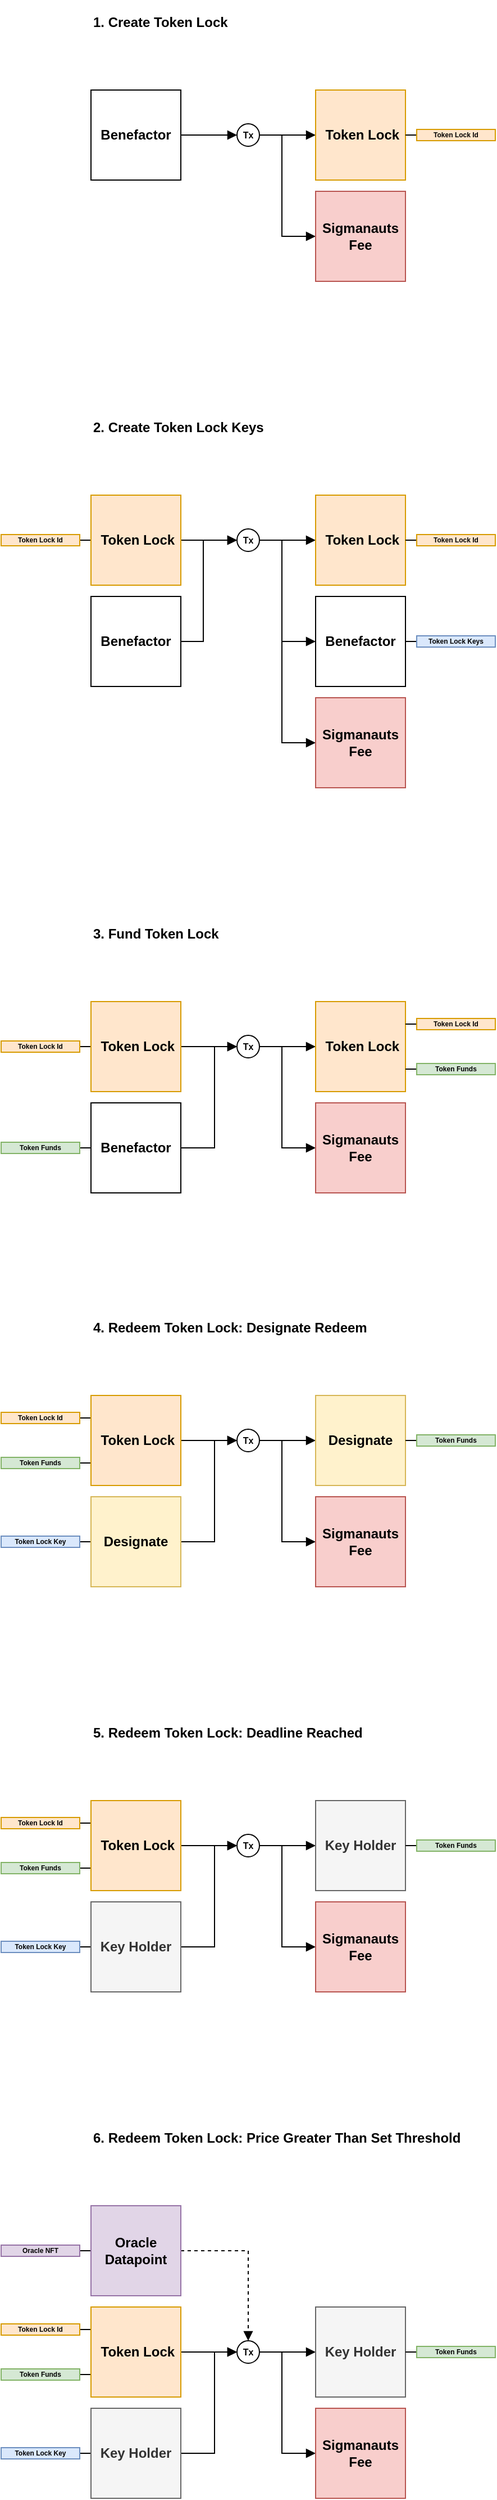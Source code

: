 <mxfile version="21.7.5" type="device">
  <diagram name="v1" id="09Bx-n4htauvKq4cqUK4">
    <mxGraphModel dx="1508" dy="929" grid="1" gridSize="10" guides="1" tooltips="1" connect="1" arrows="1" fold="1" page="1" pageScale="1" pageWidth="1100" pageHeight="850" math="0" shadow="0">
      <root>
        <mxCell id="0" />
        <mxCell id="1" parent="0" />
        <mxCell id="z9FmpwOvhVbVILPvB1TD-1" value="1. Create Token Lock" style="text;html=1;strokeColor=none;fillColor=none;align=left;verticalAlign=middle;whiteSpace=wrap;rounded=0;fontStyle=1" vertex="1" parent="1">
          <mxGeometry x="370" y="40" width="160" height="40" as="geometry" />
        </mxCell>
        <mxCell id="z9FmpwOvhVbVILPvB1TD-44" style="edgeStyle=orthogonalEdgeStyle;rounded=0;orthogonalLoop=1;jettySize=auto;html=1;endArrow=block;endFill=1;" edge="1" parent="1" source="z9FmpwOvhVbVILPvB1TD-41" target="z9FmpwOvhVbVILPvB1TD-42">
          <mxGeometry relative="1" as="geometry" />
        </mxCell>
        <mxCell id="z9FmpwOvhVbVILPvB1TD-41" value="Benefactor" style="whiteSpace=wrap;html=1;aspect=fixed;fontStyle=1;fontSize=12;" vertex="1" parent="1">
          <mxGeometry x="370" y="120" width="80" height="80" as="geometry" />
        </mxCell>
        <mxCell id="z9FmpwOvhVbVILPvB1TD-45" style="edgeStyle=orthogonalEdgeStyle;rounded=0;orthogonalLoop=1;jettySize=auto;html=1;exitX=1;exitY=0.5;exitDx=0;exitDy=0;endArrow=block;endFill=1;" edge="1" parent="1" source="z9FmpwOvhVbVILPvB1TD-42" target="z9FmpwOvhVbVILPvB1TD-43">
          <mxGeometry relative="1" as="geometry" />
        </mxCell>
        <mxCell id="z9FmpwOvhVbVILPvB1TD-51" style="edgeStyle=orthogonalEdgeStyle;rounded=0;orthogonalLoop=1;jettySize=auto;html=1;exitX=1;exitY=0.5;exitDx=0;exitDy=0;entryX=0;entryY=0.5;entryDx=0;entryDy=0;endArrow=block;endFill=1;" edge="1" parent="1" source="z9FmpwOvhVbVILPvB1TD-42" target="z9FmpwOvhVbVILPvB1TD-50">
          <mxGeometry relative="1" as="geometry">
            <Array as="points">
              <mxPoint x="540" y="160" />
              <mxPoint x="540" y="250" />
            </Array>
          </mxGeometry>
        </mxCell>
        <mxCell id="z9FmpwOvhVbVILPvB1TD-42" value="Tx" style="ellipse;whiteSpace=wrap;html=1;aspect=fixed;fontSize=8;fontStyle=1" vertex="1" parent="1">
          <mxGeometry x="500" y="150" width="20" height="20" as="geometry" />
        </mxCell>
        <mxCell id="z9FmpwOvhVbVILPvB1TD-43" value="&amp;nbsp;Token Lock" style="whiteSpace=wrap;html=1;aspect=fixed;fontSize=12;fillColor=#ffe6cc;strokeColor=#d79b00;fontStyle=1" vertex="1" parent="1">
          <mxGeometry x="570" y="120" width="80" height="80" as="geometry" />
        </mxCell>
        <mxCell id="z9FmpwOvhVbVILPvB1TD-65" style="edgeStyle=orthogonalEdgeStyle;rounded=0;orthogonalLoop=1;jettySize=auto;html=1;exitX=0;exitY=0.5;exitDx=0;exitDy=0;entryX=1;entryY=0.5;entryDx=0;entryDy=0;endArrow=none;endFill=0;" edge="1" parent="1" source="z9FmpwOvhVbVILPvB1TD-46" target="z9FmpwOvhVbVILPvB1TD-43">
          <mxGeometry relative="1" as="geometry" />
        </mxCell>
        <mxCell id="z9FmpwOvhVbVILPvB1TD-46" value="Token Lock Id" style="rounded=0;whiteSpace=wrap;html=1;fontSize=6;fillColor=#ffe6cc;strokeColor=#d79b00;fontStyle=1;" vertex="1" parent="1">
          <mxGeometry x="660" y="155" width="70" height="10" as="geometry" />
        </mxCell>
        <mxCell id="z9FmpwOvhVbVILPvB1TD-48" style="edgeStyle=orthogonalEdgeStyle;rounded=0;orthogonalLoop=1;jettySize=auto;html=1;exitX=0.5;exitY=1;exitDx=0;exitDy=0;" edge="1" parent="1" source="z9FmpwOvhVbVILPvB1TD-46" target="z9FmpwOvhVbVILPvB1TD-46">
          <mxGeometry relative="1" as="geometry" />
        </mxCell>
        <mxCell id="z9FmpwOvhVbVILPvB1TD-50" value="Sigmanauts Fee" style="whiteSpace=wrap;html=1;aspect=fixed;fontSize=12;fillColor=#f8cecc;strokeColor=#b85450;fontStyle=1" vertex="1" parent="1">
          <mxGeometry x="570" y="210" width="80" height="80" as="geometry" />
        </mxCell>
        <mxCell id="z9FmpwOvhVbVILPvB1TD-52" value="2. Create Token Lock Keys" style="text;html=1;strokeColor=none;fillColor=none;align=left;verticalAlign=middle;whiteSpace=wrap;rounded=0;fontStyle=1" vertex="1" parent="1">
          <mxGeometry x="370" y="400" width="160" height="40" as="geometry" />
        </mxCell>
        <mxCell id="z9FmpwOvhVbVILPvB1TD-53" style="edgeStyle=orthogonalEdgeStyle;rounded=0;orthogonalLoop=1;jettySize=auto;html=1;endArrow=block;endFill=1;entryX=0;entryY=0.5;entryDx=0;entryDy=0;" edge="1" parent="1" source="z9FmpwOvhVbVILPvB1TD-54" target="z9FmpwOvhVbVILPvB1TD-57">
          <mxGeometry relative="1" as="geometry">
            <Array as="points">
              <mxPoint x="470" y="610" />
              <mxPoint x="470" y="520" />
            </Array>
          </mxGeometry>
        </mxCell>
        <mxCell id="z9FmpwOvhVbVILPvB1TD-54" value="Benefactor" style="whiteSpace=wrap;html=1;aspect=fixed;fontStyle=1;fontSize=12;" vertex="1" parent="1">
          <mxGeometry x="370" y="570" width="80" height="80" as="geometry" />
        </mxCell>
        <mxCell id="z9FmpwOvhVbVILPvB1TD-55" style="edgeStyle=orthogonalEdgeStyle;rounded=0;orthogonalLoop=1;jettySize=auto;html=1;exitX=1;exitY=0.5;exitDx=0;exitDy=0;endArrow=block;endFill=1;" edge="1" parent="1" source="z9FmpwOvhVbVILPvB1TD-57" target="z9FmpwOvhVbVILPvB1TD-59">
          <mxGeometry relative="1" as="geometry" />
        </mxCell>
        <mxCell id="z9FmpwOvhVbVILPvB1TD-56" style="edgeStyle=orthogonalEdgeStyle;rounded=0;orthogonalLoop=1;jettySize=auto;html=1;exitX=1;exitY=0.5;exitDx=0;exitDy=0;entryX=0;entryY=0.5;entryDx=0;entryDy=0;endArrow=block;endFill=1;" edge="1" parent="1" source="z9FmpwOvhVbVILPvB1TD-57" target="z9FmpwOvhVbVILPvB1TD-62">
          <mxGeometry relative="1" as="geometry">
            <Array as="points">
              <mxPoint x="540" y="520" />
              <mxPoint x="540" y="700" />
            </Array>
          </mxGeometry>
        </mxCell>
        <mxCell id="z9FmpwOvhVbVILPvB1TD-96" style="edgeStyle=orthogonalEdgeStyle;rounded=0;orthogonalLoop=1;jettySize=auto;html=1;exitX=1;exitY=0.5;exitDx=0;exitDy=0;entryX=0;entryY=0.5;entryDx=0;entryDy=0;endArrow=block;endFill=1;" edge="1" parent="1" source="z9FmpwOvhVbVILPvB1TD-57" target="z9FmpwOvhVbVILPvB1TD-93">
          <mxGeometry relative="1" as="geometry">
            <Array as="points">
              <mxPoint x="540" y="520" />
              <mxPoint x="540" y="610" />
            </Array>
          </mxGeometry>
        </mxCell>
        <mxCell id="z9FmpwOvhVbVILPvB1TD-57" value="Tx" style="ellipse;whiteSpace=wrap;html=1;aspect=fixed;fontSize=8;fontStyle=1" vertex="1" parent="1">
          <mxGeometry x="500" y="510" width="20" height="20" as="geometry" />
        </mxCell>
        <mxCell id="z9FmpwOvhVbVILPvB1TD-59" value="&amp;nbsp;Token Lock" style="whiteSpace=wrap;html=1;aspect=fixed;fontSize=12;fillColor=#ffe6cc;strokeColor=#d79b00;fontStyle=1" vertex="1" parent="1">
          <mxGeometry x="570" y="480" width="80" height="80" as="geometry" />
        </mxCell>
        <mxCell id="z9FmpwOvhVbVILPvB1TD-61" style="edgeStyle=orthogonalEdgeStyle;rounded=0;orthogonalLoop=1;jettySize=auto;html=1;exitX=0.5;exitY=1;exitDx=0;exitDy=0;" edge="1" parent="1">
          <mxGeometry relative="1" as="geometry">
            <mxPoint x="695" y="525" as="sourcePoint" />
            <mxPoint x="695" y="525" as="targetPoint" />
          </mxGeometry>
        </mxCell>
        <mxCell id="z9FmpwOvhVbVILPvB1TD-62" value="Sigmanauts Fee" style="whiteSpace=wrap;html=1;aspect=fixed;fontSize=12;fillColor=#f8cecc;strokeColor=#b85450;fontStyle=1" vertex="1" parent="1">
          <mxGeometry x="570" y="660" width="80" height="80" as="geometry" />
        </mxCell>
        <mxCell id="z9FmpwOvhVbVILPvB1TD-68" style="edgeStyle=orthogonalEdgeStyle;rounded=0;orthogonalLoop=1;jettySize=auto;html=1;exitX=0;exitY=0.5;exitDx=0;exitDy=0;entryX=1;entryY=0.5;entryDx=0;entryDy=0;endArrow=none;endFill=0;" edge="1" parent="1" source="z9FmpwOvhVbVILPvB1TD-67" target="z9FmpwOvhVbVILPvB1TD-59">
          <mxGeometry relative="1" as="geometry" />
        </mxCell>
        <mxCell id="z9FmpwOvhVbVILPvB1TD-67" value="Token Lock Id" style="rounded=0;whiteSpace=wrap;html=1;fontSize=6;fillColor=#ffe6cc;strokeColor=#d79b00;fontStyle=1;" vertex="1" parent="1">
          <mxGeometry x="660" y="515" width="70" height="10" as="geometry" />
        </mxCell>
        <mxCell id="z9FmpwOvhVbVILPvB1TD-71" value="3. Fund Token Lock" style="text;html=1;strokeColor=none;fillColor=none;align=left;verticalAlign=middle;whiteSpace=wrap;rounded=0;fontStyle=1" vertex="1" parent="1">
          <mxGeometry x="370" y="850" width="310" height="40" as="geometry" />
        </mxCell>
        <mxCell id="z9FmpwOvhVbVILPvB1TD-72" style="edgeStyle=orthogonalEdgeStyle;rounded=0;orthogonalLoop=1;jettySize=auto;html=1;endArrow=block;endFill=1;entryX=0;entryY=0.5;entryDx=0;entryDy=0;" edge="1" parent="1" source="z9FmpwOvhVbVILPvB1TD-73" target="z9FmpwOvhVbVILPvB1TD-76">
          <mxGeometry relative="1" as="geometry">
            <Array as="points">
              <mxPoint x="480" y="1060" />
              <mxPoint x="480" y="970" />
            </Array>
          </mxGeometry>
        </mxCell>
        <mxCell id="z9FmpwOvhVbVILPvB1TD-124" style="edgeStyle=orthogonalEdgeStyle;rounded=0;orthogonalLoop=1;jettySize=auto;html=1;exitX=0;exitY=0.5;exitDx=0;exitDy=0;entryX=1;entryY=0.5;entryDx=0;entryDy=0;endArrow=none;endFill=0;" edge="1" parent="1" source="z9FmpwOvhVbVILPvB1TD-73" target="z9FmpwOvhVbVILPvB1TD-123">
          <mxGeometry relative="1" as="geometry" />
        </mxCell>
        <mxCell id="z9FmpwOvhVbVILPvB1TD-73" value="Benefactor" style="whiteSpace=wrap;html=1;aspect=fixed;fontStyle=1;fontSize=12;" vertex="1" parent="1">
          <mxGeometry x="370" y="1020" width="80" height="80" as="geometry" />
        </mxCell>
        <mxCell id="z9FmpwOvhVbVILPvB1TD-74" style="edgeStyle=orthogonalEdgeStyle;rounded=0;orthogonalLoop=1;jettySize=auto;html=1;exitX=1;exitY=0.5;exitDx=0;exitDy=0;endArrow=block;endFill=1;entryX=0;entryY=0.5;entryDx=0;entryDy=0;" edge="1" parent="1" source="z9FmpwOvhVbVILPvB1TD-76" target="z9FmpwOvhVbVILPvB1TD-157">
          <mxGeometry relative="1" as="geometry">
            <mxPoint x="570.0" y="970" as="targetPoint" />
          </mxGeometry>
        </mxCell>
        <mxCell id="z9FmpwOvhVbVILPvB1TD-75" style="edgeStyle=orthogonalEdgeStyle;rounded=0;orthogonalLoop=1;jettySize=auto;html=1;exitX=1;exitY=0.5;exitDx=0;exitDy=0;entryX=0;entryY=0.5;entryDx=0;entryDy=0;endArrow=block;endFill=1;" edge="1" parent="1" source="z9FmpwOvhVbVILPvB1TD-76" target="z9FmpwOvhVbVILPvB1TD-79">
          <mxGeometry relative="1" as="geometry">
            <Array as="points">
              <mxPoint x="540" y="970" />
              <mxPoint x="540" y="1060" />
            </Array>
          </mxGeometry>
        </mxCell>
        <mxCell id="z9FmpwOvhVbVILPvB1TD-76" value="Tx" style="ellipse;whiteSpace=wrap;html=1;aspect=fixed;fontSize=8;fontStyle=1" vertex="1" parent="1">
          <mxGeometry x="500" y="960" width="20" height="20" as="geometry" />
        </mxCell>
        <mxCell id="z9FmpwOvhVbVILPvB1TD-79" value="Sigmanauts Fee" style="whiteSpace=wrap;html=1;aspect=fixed;fontSize=12;fillColor=#f8cecc;strokeColor=#b85450;fontStyle=1" vertex="1" parent="1">
          <mxGeometry x="570" y="1020" width="80" height="80" as="geometry" />
        </mxCell>
        <mxCell id="z9FmpwOvhVbVILPvB1TD-90" style="edgeStyle=orthogonalEdgeStyle;rounded=0;orthogonalLoop=1;jettySize=auto;html=1;exitX=0;exitY=0.5;exitDx=0;exitDy=0;entryX=1;entryY=0.5;entryDx=0;entryDy=0;endArrow=none;endFill=0;" edge="1" parent="1" source="z9FmpwOvhVbVILPvB1TD-84" target="z9FmpwOvhVbVILPvB1TD-87">
          <mxGeometry relative="1" as="geometry" />
        </mxCell>
        <mxCell id="z9FmpwOvhVbVILPvB1TD-91" style="edgeStyle=orthogonalEdgeStyle;rounded=0;orthogonalLoop=1;jettySize=auto;html=1;exitX=1;exitY=0.5;exitDx=0;exitDy=0;entryX=0;entryY=0.5;entryDx=0;entryDy=0;endArrow=block;endFill=1;" edge="1" parent="1" source="z9FmpwOvhVbVILPvB1TD-84" target="z9FmpwOvhVbVILPvB1TD-57">
          <mxGeometry relative="1" as="geometry" />
        </mxCell>
        <mxCell id="z9FmpwOvhVbVILPvB1TD-84" value="&amp;nbsp;Token Lock" style="whiteSpace=wrap;html=1;aspect=fixed;fontSize=12;fillColor=#ffe6cc;strokeColor=#d79b00;fontStyle=1" vertex="1" parent="1">
          <mxGeometry x="370" y="480" width="80" height="80" as="geometry" />
        </mxCell>
        <mxCell id="z9FmpwOvhVbVILPvB1TD-85" style="edgeStyle=orthogonalEdgeStyle;rounded=0;orthogonalLoop=1;jettySize=auto;html=1;exitX=0.5;exitY=1;exitDx=0;exitDy=0;" edge="1" parent="1">
          <mxGeometry relative="1" as="geometry">
            <mxPoint x="495" y="525" as="sourcePoint" />
            <mxPoint x="495" y="525" as="targetPoint" />
          </mxGeometry>
        </mxCell>
        <mxCell id="z9FmpwOvhVbVILPvB1TD-87" value="Token Lock Id" style="rounded=0;whiteSpace=wrap;html=1;fontSize=6;fillColor=#ffe6cc;strokeColor=#d79b00;fontStyle=1;" vertex="1" parent="1">
          <mxGeometry x="290" y="515" width="70" height="10" as="geometry" />
        </mxCell>
        <mxCell id="z9FmpwOvhVbVILPvB1TD-95" style="edgeStyle=orthogonalEdgeStyle;rounded=0;orthogonalLoop=1;jettySize=auto;html=1;exitX=1;exitY=0.5;exitDx=0;exitDy=0;entryX=0;entryY=0.5;entryDx=0;entryDy=0;endArrow=none;endFill=0;" edge="1" parent="1" source="z9FmpwOvhVbVILPvB1TD-93" target="z9FmpwOvhVbVILPvB1TD-94">
          <mxGeometry relative="1" as="geometry" />
        </mxCell>
        <mxCell id="z9FmpwOvhVbVILPvB1TD-93" value="Benefactor" style="whiteSpace=wrap;html=1;aspect=fixed;fontStyle=1;fontSize=12;" vertex="1" parent="1">
          <mxGeometry x="570" y="570" width="80" height="80" as="geometry" />
        </mxCell>
        <mxCell id="z9FmpwOvhVbVILPvB1TD-94" value="Token Lock Keys" style="rounded=0;whiteSpace=wrap;html=1;fontSize=6;fillColor=#dae8fc;strokeColor=#6c8ebf;fontStyle=1;" vertex="1" parent="1">
          <mxGeometry x="660" y="605" width="70" height="10" as="geometry" />
        </mxCell>
        <mxCell id="z9FmpwOvhVbVILPvB1TD-123" value="Token Funds" style="rounded=0;whiteSpace=wrap;html=1;fontSize=6;fillColor=#d5e8d4;strokeColor=#82b366;fontStyle=1;" vertex="1" parent="1">
          <mxGeometry x="290" y="1055" width="70" height="10" as="geometry" />
        </mxCell>
        <mxCell id="z9FmpwOvhVbVILPvB1TD-126" value="4. Redeem Token Lock: Designate Redeem" style="text;html=1;strokeColor=none;fillColor=none;align=left;verticalAlign=middle;whiteSpace=wrap;rounded=0;fontStyle=1" vertex="1" parent="1">
          <mxGeometry x="370" y="1200" width="310" height="40" as="geometry" />
        </mxCell>
        <mxCell id="z9FmpwOvhVbVILPvB1TD-127" style="edgeStyle=orthogonalEdgeStyle;rounded=0;orthogonalLoop=1;jettySize=auto;html=1;endArrow=block;endFill=1;entryX=0;entryY=0.5;entryDx=0;entryDy=0;" edge="1" parent="1" source="z9FmpwOvhVbVILPvB1TD-129" target="z9FmpwOvhVbVILPvB1TD-132">
          <mxGeometry relative="1" as="geometry">
            <Array as="points">
              <mxPoint x="480" y="1410" />
              <mxPoint x="480" y="1320" />
            </Array>
          </mxGeometry>
        </mxCell>
        <mxCell id="z9FmpwOvhVbVILPvB1TD-128" style="edgeStyle=orthogonalEdgeStyle;rounded=0;orthogonalLoop=1;jettySize=auto;html=1;exitX=0;exitY=0.5;exitDx=0;exitDy=0;entryX=1;entryY=0.5;entryDx=0;entryDy=0;endArrow=none;endFill=0;" edge="1" parent="1" source="z9FmpwOvhVbVILPvB1TD-129" target="z9FmpwOvhVbVILPvB1TD-151">
          <mxGeometry relative="1" as="geometry" />
        </mxCell>
        <mxCell id="z9FmpwOvhVbVILPvB1TD-129" value="Designate" style="whiteSpace=wrap;html=1;aspect=fixed;fontStyle=1;fontSize=12;fillColor=#fff2cc;strokeColor=#d6b656;" vertex="1" parent="1">
          <mxGeometry x="370" y="1370" width="80" height="80" as="geometry" />
        </mxCell>
        <mxCell id="z9FmpwOvhVbVILPvB1TD-130" style="edgeStyle=orthogonalEdgeStyle;rounded=0;orthogonalLoop=1;jettySize=auto;html=1;exitX=1;exitY=0.5;exitDx=0;exitDy=0;endArrow=block;endFill=1;" edge="1" parent="1" source="z9FmpwOvhVbVILPvB1TD-132" target="z9FmpwOvhVbVILPvB1TD-133">
          <mxGeometry relative="1" as="geometry" />
        </mxCell>
        <mxCell id="z9FmpwOvhVbVILPvB1TD-131" style="edgeStyle=orthogonalEdgeStyle;rounded=0;orthogonalLoop=1;jettySize=auto;html=1;exitX=1;exitY=0.5;exitDx=0;exitDy=0;entryX=0;entryY=0.5;entryDx=0;entryDy=0;endArrow=block;endFill=1;" edge="1" parent="1" source="z9FmpwOvhVbVILPvB1TD-132" target="z9FmpwOvhVbVILPvB1TD-135">
          <mxGeometry relative="1" as="geometry">
            <Array as="points">
              <mxPoint x="540" y="1320" />
              <mxPoint x="540" y="1410" />
            </Array>
          </mxGeometry>
        </mxCell>
        <mxCell id="z9FmpwOvhVbVILPvB1TD-132" value="Tx" style="ellipse;whiteSpace=wrap;html=1;aspect=fixed;fontSize=8;fontStyle=1" vertex="1" parent="1">
          <mxGeometry x="500" y="1310" width="20" height="20" as="geometry" />
        </mxCell>
        <mxCell id="z9FmpwOvhVbVILPvB1TD-133" value="Designate" style="whiteSpace=wrap;html=1;aspect=fixed;fontSize=12;fontStyle=1;fillColor=#fff2cc;strokeColor=#d6b656;" vertex="1" parent="1">
          <mxGeometry x="570" y="1280" width="80" height="80" as="geometry" />
        </mxCell>
        <mxCell id="z9FmpwOvhVbVILPvB1TD-134" style="edgeStyle=orthogonalEdgeStyle;rounded=0;orthogonalLoop=1;jettySize=auto;html=1;exitX=0.5;exitY=1;exitDx=0;exitDy=0;" edge="1" parent="1">
          <mxGeometry relative="1" as="geometry">
            <mxPoint x="695" y="1325" as="sourcePoint" />
            <mxPoint x="695" y="1325" as="targetPoint" />
          </mxGeometry>
        </mxCell>
        <mxCell id="z9FmpwOvhVbVILPvB1TD-135" value="Sigmanauts Fee" style="whiteSpace=wrap;html=1;aspect=fixed;fontSize=12;fillColor=#f8cecc;strokeColor=#b85450;fontStyle=1" vertex="1" parent="1">
          <mxGeometry x="570" y="1370" width="80" height="80" as="geometry" />
        </mxCell>
        <mxCell id="z9FmpwOvhVbVILPvB1TD-136" style="edgeStyle=orthogonalEdgeStyle;rounded=0;orthogonalLoop=1;jettySize=auto;html=1;exitX=0;exitY=0.5;exitDx=0;exitDy=0;entryX=1;entryY=0.5;entryDx=0;entryDy=0;endArrow=none;endFill=0;" edge="1" parent="1" source="z9FmpwOvhVbVILPvB1TD-137" target="z9FmpwOvhVbVILPvB1TD-133">
          <mxGeometry relative="1" as="geometry" />
        </mxCell>
        <mxCell id="z9FmpwOvhVbVILPvB1TD-137" value="Token Funds" style="rounded=0;whiteSpace=wrap;html=1;fontSize=6;fillColor=#d5e8d4;strokeColor=#82b366;fontStyle=1;" vertex="1" parent="1">
          <mxGeometry x="660" y="1315" width="70" height="10" as="geometry" />
        </mxCell>
        <mxCell id="z9FmpwOvhVbVILPvB1TD-151" value="Token Lock Key" style="rounded=0;whiteSpace=wrap;html=1;fontSize=6;fillColor=#dae8fc;strokeColor=#6c8ebf;fontStyle=1;" vertex="1" parent="1">
          <mxGeometry x="290" y="1405" width="70" height="10" as="geometry" />
        </mxCell>
        <mxCell id="z9FmpwOvhVbVILPvB1TD-157" value="&amp;nbsp;Token Lock" style="whiteSpace=wrap;html=1;aspect=fixed;fontSize=12;fillColor=#ffe6cc;strokeColor=#d79b00;fontStyle=1" vertex="1" parent="1">
          <mxGeometry x="570" y="930" width="80" height="80" as="geometry" />
        </mxCell>
        <mxCell id="z9FmpwOvhVbVILPvB1TD-159" style="edgeStyle=orthogonalEdgeStyle;rounded=0;orthogonalLoop=1;jettySize=auto;html=1;exitX=0;exitY=0.5;exitDx=0;exitDy=0;entryX=1;entryY=0.25;entryDx=0;entryDy=0;endArrow=none;endFill=0;" edge="1" parent="1" source="z9FmpwOvhVbVILPvB1TD-160" target="z9FmpwOvhVbVILPvB1TD-157">
          <mxGeometry relative="1" as="geometry" />
        </mxCell>
        <mxCell id="z9FmpwOvhVbVILPvB1TD-160" value="Token Lock Id" style="rounded=0;whiteSpace=wrap;html=1;fontSize=6;fillColor=#ffe6cc;strokeColor=#d79b00;fontStyle=1;" vertex="1" parent="1">
          <mxGeometry x="660" y="945" width="70" height="10" as="geometry" />
        </mxCell>
        <mxCell id="z9FmpwOvhVbVILPvB1TD-161" style="edgeStyle=orthogonalEdgeStyle;rounded=0;orthogonalLoop=1;jettySize=auto;html=1;exitX=0;exitY=0.5;exitDx=0;exitDy=0;entryX=1;entryY=0.75;entryDx=0;entryDy=0;endArrow=none;endFill=0;" edge="1" parent="1" source="z9FmpwOvhVbVILPvB1TD-162" target="z9FmpwOvhVbVILPvB1TD-157">
          <mxGeometry relative="1" as="geometry" />
        </mxCell>
        <mxCell id="z9FmpwOvhVbVILPvB1TD-162" value="Token Funds" style="rounded=0;whiteSpace=wrap;html=1;fontSize=6;fillColor=#d5e8d4;strokeColor=#82b366;fontStyle=1;" vertex="1" parent="1">
          <mxGeometry x="660" y="985" width="70" height="10" as="geometry" />
        </mxCell>
        <mxCell id="z9FmpwOvhVbVILPvB1TD-171" style="edgeStyle=orthogonalEdgeStyle;rounded=0;orthogonalLoop=1;jettySize=auto;html=1;exitX=0;exitY=0.25;exitDx=0;exitDy=0;entryX=1;entryY=0.5;entryDx=0;entryDy=0;endArrow=none;endFill=0;" edge="1" parent="1" source="z9FmpwOvhVbVILPvB1TD-165" target="z9FmpwOvhVbVILPvB1TD-168">
          <mxGeometry relative="1" as="geometry" />
        </mxCell>
        <mxCell id="z9FmpwOvhVbVILPvB1TD-172" style="edgeStyle=orthogonalEdgeStyle;rounded=0;orthogonalLoop=1;jettySize=auto;html=1;exitX=0;exitY=0.75;exitDx=0;exitDy=0;entryX=1;entryY=0.5;entryDx=0;entryDy=0;endArrow=none;endFill=0;" edge="1" parent="1" source="z9FmpwOvhVbVILPvB1TD-165" target="z9FmpwOvhVbVILPvB1TD-170">
          <mxGeometry relative="1" as="geometry" />
        </mxCell>
        <mxCell id="z9FmpwOvhVbVILPvB1TD-175" style="edgeStyle=orthogonalEdgeStyle;rounded=0;orthogonalLoop=1;jettySize=auto;html=1;exitX=1;exitY=0.5;exitDx=0;exitDy=0;entryX=0;entryY=0.5;entryDx=0;entryDy=0;endArrow=block;endFill=1;" edge="1" parent="1" source="z9FmpwOvhVbVILPvB1TD-165" target="z9FmpwOvhVbVILPvB1TD-132">
          <mxGeometry relative="1" as="geometry" />
        </mxCell>
        <mxCell id="z9FmpwOvhVbVILPvB1TD-165" value="&amp;nbsp;Token Lock" style="whiteSpace=wrap;html=1;aspect=fixed;fontSize=12;fillColor=#ffe6cc;strokeColor=#d79b00;fontStyle=1" vertex="1" parent="1">
          <mxGeometry x="370" y="1280" width="80" height="80" as="geometry" />
        </mxCell>
        <mxCell id="z9FmpwOvhVbVILPvB1TD-168" value="Token Lock Id" style="rounded=0;whiteSpace=wrap;html=1;fontSize=6;fillColor=#ffe6cc;strokeColor=#d79b00;fontStyle=1;" vertex="1" parent="1">
          <mxGeometry x="290" y="1295" width="70" height="10" as="geometry" />
        </mxCell>
        <mxCell id="z9FmpwOvhVbVILPvB1TD-170" value="Token Funds" style="rounded=0;whiteSpace=wrap;html=1;fontSize=6;fillColor=#d5e8d4;strokeColor=#82b366;fontStyle=1;" vertex="1" parent="1">
          <mxGeometry x="290" y="1335" width="70" height="10" as="geometry" />
        </mxCell>
        <mxCell id="z9FmpwOvhVbVILPvB1TD-196" value="5. Redeem Token Lock: Deadline Reached" style="text;html=1;strokeColor=none;fillColor=none;align=left;verticalAlign=middle;whiteSpace=wrap;rounded=0;fontStyle=1" vertex="1" parent="1">
          <mxGeometry x="370" y="1560" width="310" height="40" as="geometry" />
        </mxCell>
        <mxCell id="z9FmpwOvhVbVILPvB1TD-197" style="edgeStyle=orthogonalEdgeStyle;rounded=0;orthogonalLoop=1;jettySize=auto;html=1;endArrow=block;endFill=1;entryX=0;entryY=0.5;entryDx=0;entryDy=0;" edge="1" parent="1" source="z9FmpwOvhVbVILPvB1TD-199" target="z9FmpwOvhVbVILPvB1TD-202">
          <mxGeometry relative="1" as="geometry">
            <Array as="points">
              <mxPoint x="480" y="1770" />
              <mxPoint x="480" y="1680" />
            </Array>
          </mxGeometry>
        </mxCell>
        <mxCell id="z9FmpwOvhVbVILPvB1TD-198" style="edgeStyle=orthogonalEdgeStyle;rounded=0;orthogonalLoop=1;jettySize=auto;html=1;exitX=0;exitY=0.5;exitDx=0;exitDy=0;entryX=1;entryY=0.5;entryDx=0;entryDy=0;endArrow=none;endFill=0;" edge="1" parent="1" source="z9FmpwOvhVbVILPvB1TD-199" target="z9FmpwOvhVbVILPvB1TD-208">
          <mxGeometry relative="1" as="geometry" />
        </mxCell>
        <mxCell id="z9FmpwOvhVbVILPvB1TD-199" value="Key Holder" style="whiteSpace=wrap;html=1;aspect=fixed;fontStyle=1;fontSize=12;fillColor=#f5f5f5;strokeColor=#666666;fontColor=#333333;" vertex="1" parent="1">
          <mxGeometry x="370" y="1730" width="80" height="80" as="geometry" />
        </mxCell>
        <mxCell id="z9FmpwOvhVbVILPvB1TD-200" style="edgeStyle=orthogonalEdgeStyle;rounded=0;orthogonalLoop=1;jettySize=auto;html=1;exitX=1;exitY=0.5;exitDx=0;exitDy=0;endArrow=block;endFill=1;" edge="1" parent="1" source="z9FmpwOvhVbVILPvB1TD-202" target="z9FmpwOvhVbVILPvB1TD-203">
          <mxGeometry relative="1" as="geometry" />
        </mxCell>
        <mxCell id="z9FmpwOvhVbVILPvB1TD-201" style="edgeStyle=orthogonalEdgeStyle;rounded=0;orthogonalLoop=1;jettySize=auto;html=1;exitX=1;exitY=0.5;exitDx=0;exitDy=0;entryX=0;entryY=0.5;entryDx=0;entryDy=0;endArrow=block;endFill=1;" edge="1" parent="1" source="z9FmpwOvhVbVILPvB1TD-202" target="z9FmpwOvhVbVILPvB1TD-205">
          <mxGeometry relative="1" as="geometry">
            <Array as="points">
              <mxPoint x="540" y="1680" />
              <mxPoint x="540" y="1770" />
            </Array>
          </mxGeometry>
        </mxCell>
        <mxCell id="z9FmpwOvhVbVILPvB1TD-202" value="Tx" style="ellipse;whiteSpace=wrap;html=1;aspect=fixed;fontSize=8;fontStyle=1" vertex="1" parent="1">
          <mxGeometry x="500" y="1670" width="20" height="20" as="geometry" />
        </mxCell>
        <mxCell id="z9FmpwOvhVbVILPvB1TD-203" value="Key Holder" style="whiteSpace=wrap;html=1;aspect=fixed;fontSize=12;fontStyle=1;fillColor=#f5f5f5;strokeColor=#666666;fontColor=#333333;" vertex="1" parent="1">
          <mxGeometry x="570" y="1640" width="80" height="80" as="geometry" />
        </mxCell>
        <mxCell id="z9FmpwOvhVbVILPvB1TD-204" style="edgeStyle=orthogonalEdgeStyle;rounded=0;orthogonalLoop=1;jettySize=auto;html=1;exitX=0.5;exitY=1;exitDx=0;exitDy=0;" edge="1" parent="1">
          <mxGeometry relative="1" as="geometry">
            <mxPoint x="695" y="1685" as="sourcePoint" />
            <mxPoint x="695" y="1685" as="targetPoint" />
          </mxGeometry>
        </mxCell>
        <mxCell id="z9FmpwOvhVbVILPvB1TD-205" value="Sigmanauts Fee" style="whiteSpace=wrap;html=1;aspect=fixed;fontSize=12;fillColor=#f8cecc;strokeColor=#b85450;fontStyle=1" vertex="1" parent="1">
          <mxGeometry x="570" y="1730" width="80" height="80" as="geometry" />
        </mxCell>
        <mxCell id="z9FmpwOvhVbVILPvB1TD-206" style="edgeStyle=orthogonalEdgeStyle;rounded=0;orthogonalLoop=1;jettySize=auto;html=1;exitX=0;exitY=0.5;exitDx=0;exitDy=0;entryX=1;entryY=0.5;entryDx=0;entryDy=0;endArrow=none;endFill=0;" edge="1" parent="1" source="z9FmpwOvhVbVILPvB1TD-207" target="z9FmpwOvhVbVILPvB1TD-203">
          <mxGeometry relative="1" as="geometry" />
        </mxCell>
        <mxCell id="z9FmpwOvhVbVILPvB1TD-207" value="Token Funds" style="rounded=0;whiteSpace=wrap;html=1;fontSize=6;fillColor=#d5e8d4;strokeColor=#82b366;fontStyle=1;" vertex="1" parent="1">
          <mxGeometry x="660" y="1675" width="70" height="10" as="geometry" />
        </mxCell>
        <mxCell id="z9FmpwOvhVbVILPvB1TD-208" value="Token Lock Key" style="rounded=0;whiteSpace=wrap;html=1;fontSize=6;fillColor=#dae8fc;strokeColor=#6c8ebf;fontStyle=1;" vertex="1" parent="1">
          <mxGeometry x="290" y="1765" width="70" height="10" as="geometry" />
        </mxCell>
        <mxCell id="z9FmpwOvhVbVILPvB1TD-209" style="edgeStyle=orthogonalEdgeStyle;rounded=0;orthogonalLoop=1;jettySize=auto;html=1;exitX=0;exitY=0.25;exitDx=0;exitDy=0;entryX=1;entryY=0.5;entryDx=0;entryDy=0;endArrow=none;endFill=0;" edge="1" parent="1" source="z9FmpwOvhVbVILPvB1TD-212" target="z9FmpwOvhVbVILPvB1TD-214">
          <mxGeometry relative="1" as="geometry" />
        </mxCell>
        <mxCell id="z9FmpwOvhVbVILPvB1TD-210" style="edgeStyle=orthogonalEdgeStyle;rounded=0;orthogonalLoop=1;jettySize=auto;html=1;exitX=0;exitY=0.75;exitDx=0;exitDy=0;entryX=1;entryY=0.5;entryDx=0;entryDy=0;endArrow=none;endFill=0;" edge="1" parent="1" source="z9FmpwOvhVbVILPvB1TD-212" target="z9FmpwOvhVbVILPvB1TD-215">
          <mxGeometry relative="1" as="geometry" />
        </mxCell>
        <mxCell id="z9FmpwOvhVbVILPvB1TD-211" style="edgeStyle=orthogonalEdgeStyle;rounded=0;orthogonalLoop=1;jettySize=auto;html=1;exitX=1;exitY=0.5;exitDx=0;exitDy=0;entryX=0;entryY=0.5;entryDx=0;entryDy=0;endArrow=block;endFill=1;" edge="1" parent="1" source="z9FmpwOvhVbVILPvB1TD-212" target="z9FmpwOvhVbVILPvB1TD-202">
          <mxGeometry relative="1" as="geometry" />
        </mxCell>
        <mxCell id="z9FmpwOvhVbVILPvB1TD-212" value="&amp;nbsp;Token Lock" style="whiteSpace=wrap;html=1;aspect=fixed;fontSize=12;fillColor=#ffe6cc;strokeColor=#d79b00;fontStyle=1" vertex="1" parent="1">
          <mxGeometry x="370" y="1640" width="80" height="80" as="geometry" />
        </mxCell>
        <mxCell id="z9FmpwOvhVbVILPvB1TD-214" value="Token Lock Id" style="rounded=0;whiteSpace=wrap;html=1;fontSize=6;fillColor=#ffe6cc;strokeColor=#d79b00;fontStyle=1;" vertex="1" parent="1">
          <mxGeometry x="290" y="1655" width="70" height="10" as="geometry" />
        </mxCell>
        <mxCell id="z9FmpwOvhVbVILPvB1TD-215" value="Token Funds" style="rounded=0;whiteSpace=wrap;html=1;fontSize=6;fillColor=#d5e8d4;strokeColor=#82b366;fontStyle=1;" vertex="1" parent="1">
          <mxGeometry x="290" y="1695" width="70" height="10" as="geometry" />
        </mxCell>
        <mxCell id="z9FmpwOvhVbVILPvB1TD-216" value="6. Redeem Token Lock: Price Greater Than Set Threshold" style="text;html=1;strokeColor=none;fillColor=none;align=left;verticalAlign=middle;whiteSpace=wrap;rounded=0;fontStyle=1" vertex="1" parent="1">
          <mxGeometry x="370" y="1920" width="350" height="40" as="geometry" />
        </mxCell>
        <mxCell id="z9FmpwOvhVbVILPvB1TD-217" style="edgeStyle=orthogonalEdgeStyle;rounded=0;orthogonalLoop=1;jettySize=auto;html=1;endArrow=block;endFill=1;entryX=0;entryY=0.5;entryDx=0;entryDy=0;" edge="1" parent="1" source="z9FmpwOvhVbVILPvB1TD-219" target="z9FmpwOvhVbVILPvB1TD-222">
          <mxGeometry relative="1" as="geometry">
            <Array as="points">
              <mxPoint x="480" y="2220" />
              <mxPoint x="480" y="2130" />
            </Array>
          </mxGeometry>
        </mxCell>
        <mxCell id="z9FmpwOvhVbVILPvB1TD-218" style="edgeStyle=orthogonalEdgeStyle;rounded=0;orthogonalLoop=1;jettySize=auto;html=1;exitX=0;exitY=0.5;exitDx=0;exitDy=0;entryX=1;entryY=0.5;entryDx=0;entryDy=0;endArrow=none;endFill=0;" edge="1" parent="1" source="z9FmpwOvhVbVILPvB1TD-219" target="z9FmpwOvhVbVILPvB1TD-228">
          <mxGeometry relative="1" as="geometry" />
        </mxCell>
        <mxCell id="z9FmpwOvhVbVILPvB1TD-219" value="Key Holder" style="whiteSpace=wrap;html=1;aspect=fixed;fontStyle=1;fontSize=12;fillColor=#f5f5f5;strokeColor=#666666;fontColor=#333333;" vertex="1" parent="1">
          <mxGeometry x="370" y="2180" width="80" height="80" as="geometry" />
        </mxCell>
        <mxCell id="z9FmpwOvhVbVILPvB1TD-220" style="edgeStyle=orthogonalEdgeStyle;rounded=0;orthogonalLoop=1;jettySize=auto;html=1;exitX=1;exitY=0.5;exitDx=0;exitDy=0;endArrow=block;endFill=1;" edge="1" parent="1" source="z9FmpwOvhVbVILPvB1TD-222" target="z9FmpwOvhVbVILPvB1TD-223">
          <mxGeometry relative="1" as="geometry" />
        </mxCell>
        <mxCell id="z9FmpwOvhVbVILPvB1TD-221" style="edgeStyle=orthogonalEdgeStyle;rounded=0;orthogonalLoop=1;jettySize=auto;html=1;exitX=1;exitY=0.5;exitDx=0;exitDy=0;entryX=0;entryY=0.5;entryDx=0;entryDy=0;endArrow=block;endFill=1;" edge="1" parent="1" source="z9FmpwOvhVbVILPvB1TD-222" target="z9FmpwOvhVbVILPvB1TD-225">
          <mxGeometry relative="1" as="geometry">
            <Array as="points">
              <mxPoint x="540" y="2130" />
              <mxPoint x="540" y="2220" />
            </Array>
          </mxGeometry>
        </mxCell>
        <mxCell id="z9FmpwOvhVbVILPvB1TD-222" value="Tx" style="ellipse;whiteSpace=wrap;html=1;aspect=fixed;fontSize=8;fontStyle=1" vertex="1" parent="1">
          <mxGeometry x="500" y="2120" width="20" height="20" as="geometry" />
        </mxCell>
        <mxCell id="z9FmpwOvhVbVILPvB1TD-223" value="Key Holder" style="whiteSpace=wrap;html=1;aspect=fixed;fontSize=12;fontStyle=1;fillColor=#f5f5f5;strokeColor=#666666;fontColor=#333333;" vertex="1" parent="1">
          <mxGeometry x="570" y="2090" width="80" height="80" as="geometry" />
        </mxCell>
        <mxCell id="z9FmpwOvhVbVILPvB1TD-224" style="edgeStyle=orthogonalEdgeStyle;rounded=0;orthogonalLoop=1;jettySize=auto;html=1;exitX=0.5;exitY=1;exitDx=0;exitDy=0;" edge="1" parent="1">
          <mxGeometry relative="1" as="geometry">
            <mxPoint x="695" y="2135" as="sourcePoint" />
            <mxPoint x="695" y="2135" as="targetPoint" />
          </mxGeometry>
        </mxCell>
        <mxCell id="z9FmpwOvhVbVILPvB1TD-225" value="Sigmanauts Fee" style="whiteSpace=wrap;html=1;aspect=fixed;fontSize=12;fillColor=#f8cecc;strokeColor=#b85450;fontStyle=1" vertex="1" parent="1">
          <mxGeometry x="570" y="2180" width="80" height="80" as="geometry" />
        </mxCell>
        <mxCell id="z9FmpwOvhVbVILPvB1TD-226" style="edgeStyle=orthogonalEdgeStyle;rounded=0;orthogonalLoop=1;jettySize=auto;html=1;exitX=0;exitY=0.5;exitDx=0;exitDy=0;entryX=1;entryY=0.5;entryDx=0;entryDy=0;endArrow=none;endFill=0;" edge="1" parent="1" source="z9FmpwOvhVbVILPvB1TD-227" target="z9FmpwOvhVbVILPvB1TD-223">
          <mxGeometry relative="1" as="geometry" />
        </mxCell>
        <mxCell id="z9FmpwOvhVbVILPvB1TD-227" value="Token Funds" style="rounded=0;whiteSpace=wrap;html=1;fontSize=6;fillColor=#d5e8d4;strokeColor=#82b366;fontStyle=1;" vertex="1" parent="1">
          <mxGeometry x="660" y="2125" width="70" height="10" as="geometry" />
        </mxCell>
        <mxCell id="z9FmpwOvhVbVILPvB1TD-228" value="Token Lock Key" style="rounded=0;whiteSpace=wrap;html=1;fontSize=6;fillColor=#dae8fc;strokeColor=#6c8ebf;fontStyle=1;" vertex="1" parent="1">
          <mxGeometry x="290" y="2215" width="70" height="10" as="geometry" />
        </mxCell>
        <mxCell id="z9FmpwOvhVbVILPvB1TD-229" style="edgeStyle=orthogonalEdgeStyle;rounded=0;orthogonalLoop=1;jettySize=auto;html=1;exitX=0;exitY=0.25;exitDx=0;exitDy=0;entryX=1;entryY=0.5;entryDx=0;entryDy=0;endArrow=none;endFill=0;" edge="1" parent="1" source="z9FmpwOvhVbVILPvB1TD-232" target="z9FmpwOvhVbVILPvB1TD-234">
          <mxGeometry relative="1" as="geometry" />
        </mxCell>
        <mxCell id="z9FmpwOvhVbVILPvB1TD-230" style="edgeStyle=orthogonalEdgeStyle;rounded=0;orthogonalLoop=1;jettySize=auto;html=1;exitX=0;exitY=0.75;exitDx=0;exitDy=0;entryX=1;entryY=0.5;entryDx=0;entryDy=0;endArrow=none;endFill=0;" edge="1" parent="1" source="z9FmpwOvhVbVILPvB1TD-232" target="z9FmpwOvhVbVILPvB1TD-235">
          <mxGeometry relative="1" as="geometry" />
        </mxCell>
        <mxCell id="z9FmpwOvhVbVILPvB1TD-231" style="edgeStyle=orthogonalEdgeStyle;rounded=0;orthogonalLoop=1;jettySize=auto;html=1;exitX=1;exitY=0.5;exitDx=0;exitDy=0;entryX=0;entryY=0.5;entryDx=0;entryDy=0;endArrow=block;endFill=1;" edge="1" parent="1" source="z9FmpwOvhVbVILPvB1TD-232" target="z9FmpwOvhVbVILPvB1TD-222">
          <mxGeometry relative="1" as="geometry" />
        </mxCell>
        <mxCell id="z9FmpwOvhVbVILPvB1TD-232" value="&amp;nbsp;Token Lock" style="whiteSpace=wrap;html=1;aspect=fixed;fontSize=12;fillColor=#ffe6cc;strokeColor=#d79b00;fontStyle=1" vertex="1" parent="1">
          <mxGeometry x="370" y="2090" width="80" height="80" as="geometry" />
        </mxCell>
        <mxCell id="z9FmpwOvhVbVILPvB1TD-234" value="Token Lock Id" style="rounded=0;whiteSpace=wrap;html=1;fontSize=6;fillColor=#ffe6cc;strokeColor=#d79b00;fontStyle=1;" vertex="1" parent="1">
          <mxGeometry x="290" y="2105" width="70" height="10" as="geometry" />
        </mxCell>
        <mxCell id="z9FmpwOvhVbVILPvB1TD-235" value="Token Funds" style="rounded=0;whiteSpace=wrap;html=1;fontSize=6;fillColor=#d5e8d4;strokeColor=#82b366;fontStyle=1;" vertex="1" parent="1">
          <mxGeometry x="290" y="2145" width="70" height="10" as="geometry" />
        </mxCell>
        <mxCell id="z9FmpwOvhVbVILPvB1TD-237" style="edgeStyle=orthogonalEdgeStyle;rounded=0;orthogonalLoop=1;jettySize=auto;html=1;exitX=1;exitY=0.5;exitDx=0;exitDy=0;entryX=0.5;entryY=0;entryDx=0;entryDy=0;endArrow=block;endFill=1;dashed=1;" edge="1" parent="1" source="z9FmpwOvhVbVILPvB1TD-236" target="z9FmpwOvhVbVILPvB1TD-222">
          <mxGeometry relative="1" as="geometry" />
        </mxCell>
        <mxCell id="z9FmpwOvhVbVILPvB1TD-239" style="edgeStyle=orthogonalEdgeStyle;rounded=0;orthogonalLoop=1;jettySize=auto;html=1;exitX=0;exitY=0.5;exitDx=0;exitDy=0;entryX=1;entryY=0.5;entryDx=0;entryDy=0;endArrow=none;endFill=0;" edge="1" parent="1" source="z9FmpwOvhVbVILPvB1TD-236" target="z9FmpwOvhVbVILPvB1TD-238">
          <mxGeometry relative="1" as="geometry" />
        </mxCell>
        <mxCell id="z9FmpwOvhVbVILPvB1TD-236" value="Oracle Datapoint" style="whiteSpace=wrap;html=1;aspect=fixed;fontSize=12;fillColor=#e1d5e7;strokeColor=#9673a6;fontStyle=1" vertex="1" parent="1">
          <mxGeometry x="370" y="2000" width="80" height="80" as="geometry" />
        </mxCell>
        <mxCell id="z9FmpwOvhVbVILPvB1TD-238" value="Oracle NFT" style="rounded=0;whiteSpace=wrap;html=1;fontSize=6;fillColor=#e1d5e7;strokeColor=#9673a6;fontStyle=1;" vertex="1" parent="1">
          <mxGeometry x="290" y="2035" width="70" height="10" as="geometry" />
        </mxCell>
        <mxCell id="z9FmpwOvhVbVILPvB1TD-240" style="edgeStyle=orthogonalEdgeStyle;rounded=0;orthogonalLoop=1;jettySize=auto;html=1;exitX=0;exitY=0.5;exitDx=0;exitDy=0;entryX=1;entryY=0.5;entryDx=0;entryDy=0;endArrow=none;endFill=0;" edge="1" parent="1" source="z9FmpwOvhVbVILPvB1TD-241" target="z9FmpwOvhVbVILPvB1TD-242">
          <mxGeometry relative="1" as="geometry" />
        </mxCell>
        <mxCell id="z9FmpwOvhVbVILPvB1TD-243" style="edgeStyle=orthogonalEdgeStyle;rounded=0;orthogonalLoop=1;jettySize=auto;html=1;exitX=1;exitY=0.5;exitDx=0;exitDy=0;endArrow=block;endFill=1;" edge="1" parent="1" source="z9FmpwOvhVbVILPvB1TD-241" target="z9FmpwOvhVbVILPvB1TD-76">
          <mxGeometry relative="1" as="geometry" />
        </mxCell>
        <mxCell id="z9FmpwOvhVbVILPvB1TD-241" value="&amp;nbsp;Token Lock" style="whiteSpace=wrap;html=1;aspect=fixed;fontSize=12;fillColor=#ffe6cc;strokeColor=#d79b00;fontStyle=1" vertex="1" parent="1">
          <mxGeometry x="370" y="930" width="80" height="80" as="geometry" />
        </mxCell>
        <mxCell id="z9FmpwOvhVbVILPvB1TD-242" value="Token Lock Id" style="rounded=0;whiteSpace=wrap;html=1;fontSize=6;fillColor=#ffe6cc;strokeColor=#d79b00;fontStyle=1;" vertex="1" parent="1">
          <mxGeometry x="290" y="965" width="70" height="10" as="geometry" />
        </mxCell>
      </root>
    </mxGraphModel>
  </diagram>
</mxfile>
